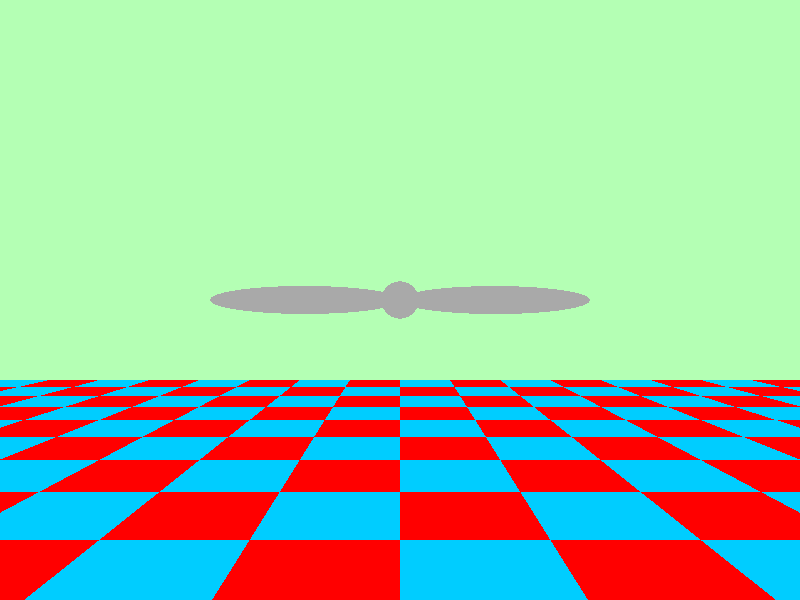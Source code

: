 #include "shapes.inc"
#include "colors.inc"
#include "textures.inc"
#include "metals.inc"

#version 3.7;

global_settings {
	assumed_gamma 2.2
}

camera {
	location <0.0, 0.0, -10.0>
	look_at 0
}

light_source { <0.0, 40.0, -30.0> colour White }

//floor
plane {
	y, -8
	texture {pigment {
		checker colour <1.0, 0.0, 0.0>
		colour <0.0, 0.8, 1.0>
		scale 5
	} }
}

//backdrop
plane {
	z, 50
	texture {pigment {colour <0.7, 1.0, 0.7>} }
}

//Propeller blade from http://www.f-lohmueller.de/pov_tut/x_sam/tec_851e.htm

#declare Rotation_Angle =  clock * 3;
// ------------------------------------ dimensions of the blades
#declare Number_of_Blades = 2;
#declare Blade_Radius  = 3.00; // length of the propeller blades
// --------------------------------------- texture of the blades
#declare Blades_Texture =
 texture { Chrome_Metal finish{ambient 0.1 diffuse 0.8 phong 1}}
// -------------------------------------------------------------
union{  // propeller -------------------------------------------
   cylinder  { <0,0,-0.01>,<0,0,1.00>,0.10 }  // propeller axis
   difference{                                 // propeller nose
               sphere{<0,0,0>, 1}
               box {<-1,-1,-0.1>,<1,1,1>}
               scale <1,1,2.5>*0.3
               translate<0,0,0.2>
             }
   union{  // blades
     #declare Nr = 0;
     #declare End = Number_of_Blades;
     #while (  Nr < End)
        sphere { < 0, 0, 0>,0.5
                 translate <0.5,0,0>
                 scale <1,0.15,0.04> rotate <10,0,0>
                 scale Blade_Radius
                 texture {Blades_Texture}
                 rotate< 0,0, 360/End * Nr >
               }
     #declare Nr = Nr + 1;
     #end
   } // end of union of the blades
   texture{Blades_Texture}
   translate <0,0,-0.5>
   rotate <0,0,Rotation_Angle>
} // end of union propeller  ------------------------------------

// --------- end from http://www.f-lohmueller.de/pov_tut/x_sam/tec_851e.htm
